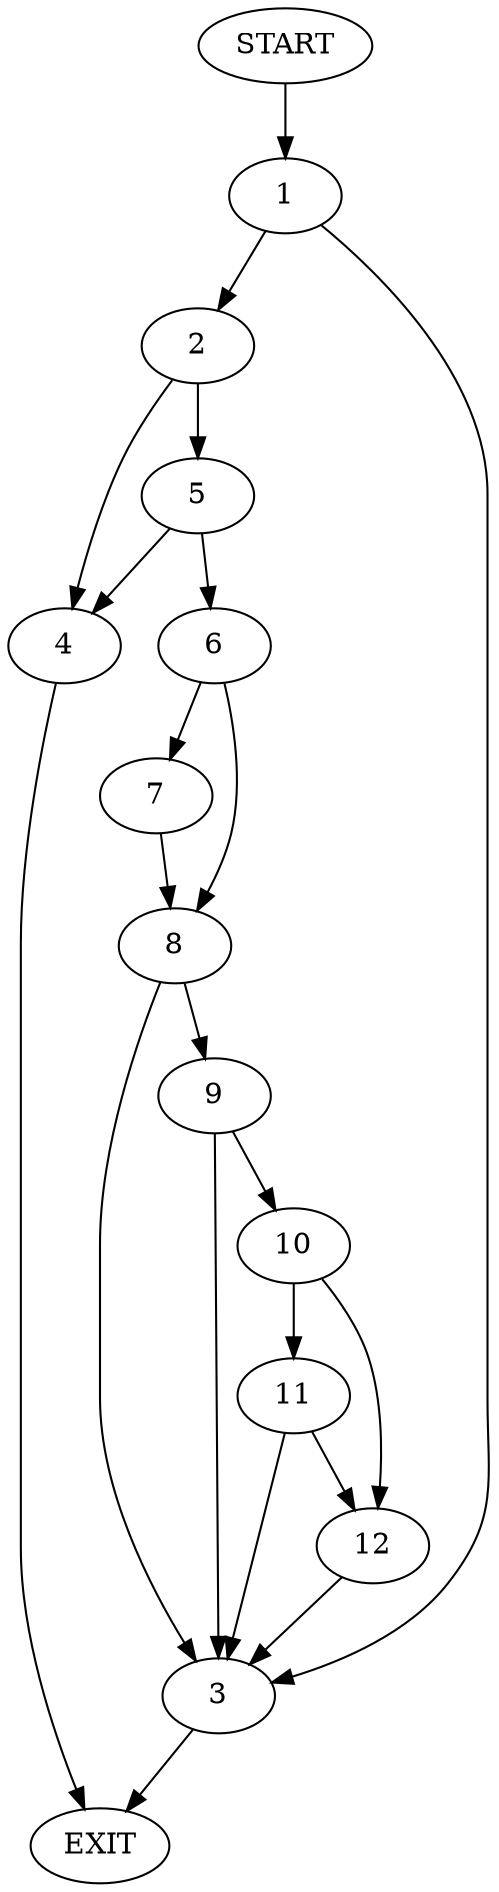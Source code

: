 digraph {
0 [label="START"]
13 [label="EXIT"]
0 -> 1
1 -> 2
1 -> 3
2 -> 4
2 -> 5
3 -> 13
4 -> 13
5 -> 4
5 -> 6
6 -> 7
6 -> 8
7 -> 8
8 -> 9
8 -> 3
9 -> 10
9 -> 3
10 -> 11
10 -> 12
11 -> 12
11 -> 3
12 -> 3
}
